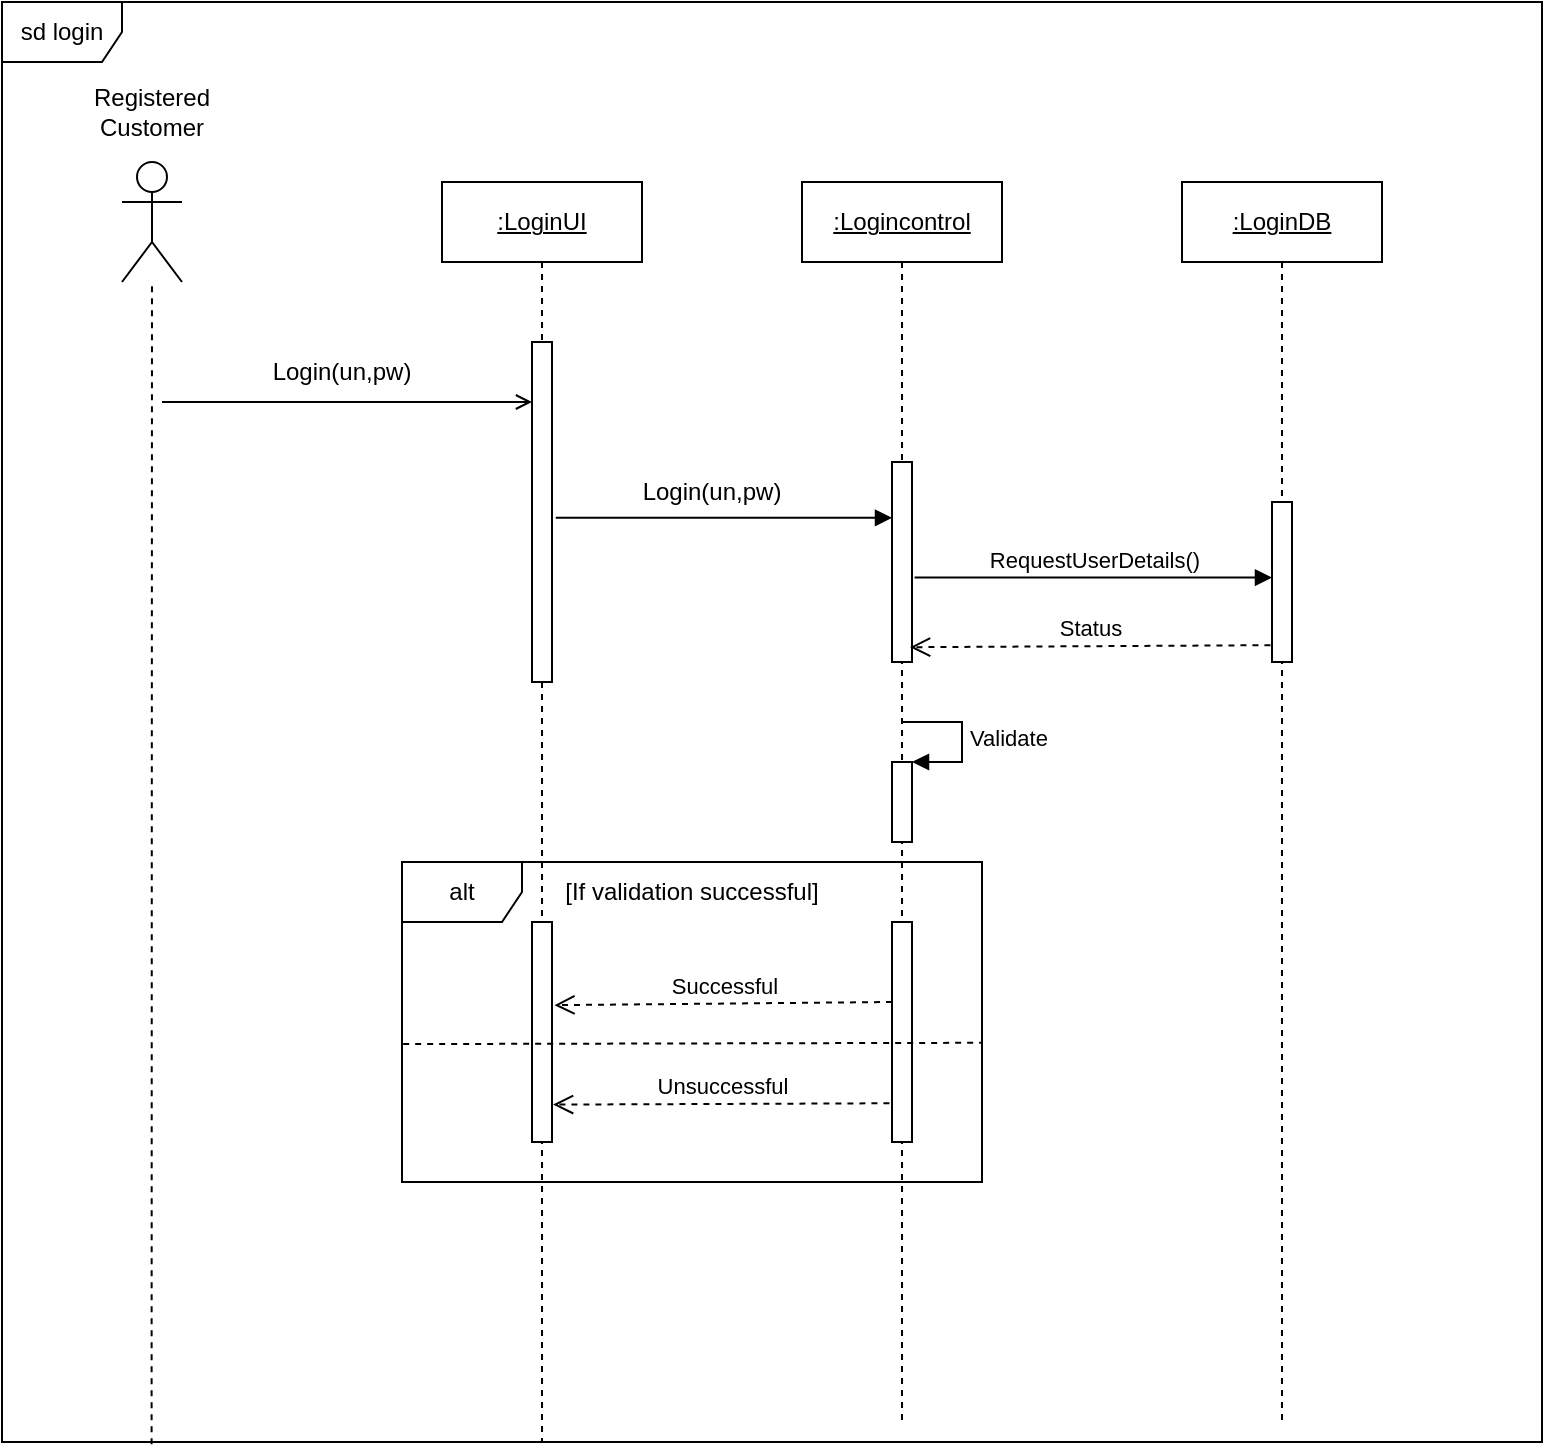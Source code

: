 <mxfile version="20.4.1" type="device"><diagram id="tun-b76oKxKS3L115JQl" name="Page-1"><mxGraphModel dx="1038" dy="571" grid="1" gridSize="10" guides="1" tooltips="1" connect="1" arrows="1" fold="1" page="1" pageScale="1" pageWidth="850" pageHeight="1100" math="0" shadow="0"><root><mxCell id="0"/><mxCell id="1" parent="0"/><mxCell id="cvyDELKTsBJ4fcWhPwcZ-1" value="" style="shape=umlActor;verticalLabelPosition=bottom;verticalAlign=top;html=1;" parent="1" vertex="1"><mxGeometry x="100" y="120" width="30" height="60" as="geometry"/></mxCell><mxCell id="cvyDELKTsBJ4fcWhPwcZ-2" value="" style="endArrow=none;html=1;rounded=0;dashed=1;" parent="1" target="cvyDELKTsBJ4fcWhPwcZ-1" edge="1"><mxGeometry width="50" height="50" relative="1" as="geometry"><mxPoint x="114.8" y="761.067" as="sourcePoint"/><mxPoint x="115" y="190" as="targetPoint"/></mxGeometry></mxCell><mxCell id="cvyDELKTsBJ4fcWhPwcZ-3" value="&lt;u&gt;:LoginUI&lt;/u&gt;" style="shape=umlLifeline;perimeter=lifelinePerimeter;whiteSpace=wrap;html=1;container=1;collapsible=0;recursiveResize=0;outlineConnect=0;" parent="1" vertex="1"><mxGeometry x="260" y="130" width="100" height="630" as="geometry"/></mxCell><mxCell id="cvyDELKTsBJ4fcWhPwcZ-8" value="" style="html=1;points=[];perimeter=orthogonalPerimeter;" parent="cvyDELKTsBJ4fcWhPwcZ-3" vertex="1"><mxGeometry x="45" y="80" width="10" height="170" as="geometry"/></mxCell><mxCell id="cvyDELKTsBJ4fcWhPwcZ-19" value="" style="html=1;points=[];perimeter=orthogonalPerimeter;" parent="cvyDELKTsBJ4fcWhPwcZ-3" vertex="1"><mxGeometry x="45" y="370" width="10" height="110" as="geometry"/></mxCell><mxCell id="cvyDELKTsBJ4fcWhPwcZ-4" value="&lt;u&gt;:Logincontrol&lt;/u&gt;" style="shape=umlLifeline;perimeter=lifelinePerimeter;whiteSpace=wrap;html=1;container=1;collapsible=0;recursiveResize=0;outlineConnect=0;" parent="1" vertex="1"><mxGeometry x="440" y="130" width="100" height="620" as="geometry"/></mxCell><mxCell id="cvyDELKTsBJ4fcWhPwcZ-11" value="" style="html=1;points=[];perimeter=orthogonalPerimeter;" parent="cvyDELKTsBJ4fcWhPwcZ-4" vertex="1"><mxGeometry x="45" y="140" width="10" height="100" as="geometry"/></mxCell><mxCell id="cvyDELKTsBJ4fcWhPwcZ-16" value="" style="html=1;points=[];perimeter=orthogonalPerimeter;" parent="cvyDELKTsBJ4fcWhPwcZ-4" vertex="1"><mxGeometry x="45" y="290" width="10" height="40" as="geometry"/></mxCell><mxCell id="cvyDELKTsBJ4fcWhPwcZ-17" value="Validate" style="edgeStyle=orthogonalEdgeStyle;html=1;align=left;spacingLeft=2;endArrow=block;rounded=0;entryX=1;entryY=0;" parent="cvyDELKTsBJ4fcWhPwcZ-4" target="cvyDELKTsBJ4fcWhPwcZ-16" edge="1"><mxGeometry relative="1" as="geometry"><mxPoint x="50" y="270" as="sourcePoint"/><Array as="points"><mxPoint x="80" y="270"/></Array></mxGeometry></mxCell><mxCell id="cvyDELKTsBJ4fcWhPwcZ-18" value="" style="html=1;points=[];perimeter=orthogonalPerimeter;" parent="cvyDELKTsBJ4fcWhPwcZ-4" vertex="1"><mxGeometry x="45" y="370" width="10" height="110" as="geometry"/></mxCell><mxCell id="cvyDELKTsBJ4fcWhPwcZ-20" value="Successful" style="html=1;verticalAlign=bottom;endArrow=open;dashed=1;endSize=8;rounded=0;entryX=1.124;entryY=0.378;entryDx=0;entryDy=0;entryPerimeter=0;" parent="cvyDELKTsBJ4fcWhPwcZ-4" target="cvyDELKTsBJ4fcWhPwcZ-19" edge="1"><mxGeometry relative="1" as="geometry"><mxPoint x="45" y="410" as="sourcePoint"/><mxPoint x="-35" y="410" as="targetPoint"/></mxGeometry></mxCell><mxCell id="cvyDELKTsBJ4fcWhPwcZ-5" value="&lt;u&gt;:LoginDB&lt;/u&gt;" style="shape=umlLifeline;perimeter=lifelinePerimeter;whiteSpace=wrap;html=1;container=1;collapsible=0;recursiveResize=0;outlineConnect=0;" parent="1" vertex="1"><mxGeometry x="630" y="130" width="100" height="620" as="geometry"/></mxCell><mxCell id="cvyDELKTsBJ4fcWhPwcZ-14" value="" style="html=1;points=[];perimeter=orthogonalPerimeter;" parent="cvyDELKTsBJ4fcWhPwcZ-5" vertex="1"><mxGeometry x="45" y="160" width="10" height="80" as="geometry"/></mxCell><mxCell id="cvyDELKTsBJ4fcWhPwcZ-6" value="Registered Customer" style="text;html=1;strokeColor=none;fillColor=none;align=center;verticalAlign=middle;whiteSpace=wrap;rounded=0;" parent="1" vertex="1"><mxGeometry x="85.0" y="80" width="60" height="30" as="geometry"/></mxCell><mxCell id="cvyDELKTsBJ4fcWhPwcZ-7" value="" style="endArrow=open;html=1;rounded=0;endFill=0;" parent="1" target="cvyDELKTsBJ4fcWhPwcZ-8" edge="1"><mxGeometry width="50" height="50" relative="1" as="geometry"><mxPoint x="120" y="240" as="sourcePoint"/><mxPoint x="230" y="240" as="targetPoint"/></mxGeometry></mxCell><mxCell id="cvyDELKTsBJ4fcWhPwcZ-9" value="Login(un,pw)" style="text;html=1;strokeColor=none;fillColor=none;align=center;verticalAlign=middle;whiteSpace=wrap;rounded=0;" parent="1" vertex="1"><mxGeometry x="180" y="210" width="60" height="30" as="geometry"/></mxCell><mxCell id="cvyDELKTsBJ4fcWhPwcZ-10" value="&lt;span style=&quot;color: rgba(0, 0, 0, 0); font-family: monospace; font-size: 0px; text-align: start; background-color: rgb(248, 249, 250);&quot;&gt;%3CmxGraphModel%3E%3Croot%3E%3CmxCell%20id%3D%220%22%2F%3E%3CmxCell%20id%3D%221%22%20parent%3D%220%22%2F%3E%3CmxCell%20id%3D%222%22%20value%3D%22Login(un%2Cpw)%22%20style%3D%22text%3Bhtml%3D1%3BstrokeColor%3Dnone%3BfillColor%3Dnone%3Balign%3Dcenter%3BverticalAlign%3Dmiddle%3BwhiteSpace%3Dwrap%3Brounded%3D0%3B%22%20vertex%3D%221%22%20parent%3D%221%22%3E%3CmxGeometry%20x%3D%22180%22%20y%3D%22210%22%20width%3D%2260%22%20height%3D%2230%22%20as%3D%22geometry%22%2F%3E%3C%2FmxCell%3E%3C%2Froot%3E%3C%2FmxGraphModel%3E&lt;/span&gt;&lt;span style=&quot;color: rgba(0, 0, 0, 0); font-family: monospace; font-size: 0px; text-align: start; background-color: rgb(248, 249, 250);&quot;&gt;%3CmxGraphModel%3E%3Croot%3E%3CmxCell%20id%3D%220%22%2F%3E%3CmxCell%20id%3D%221%22%20parent%3D%220%22%2F%3E%3CmxCell%20id%3D%222%22%20value%3D%22Login(un%2Cpw)%22%20style%3D%22text%3Bhtml%3D1%3BstrokeColor%3Dnone%3BfillColor%3Dnone%3Balign%3Dcenter%3BverticalAlign%3Dmiddle%3BwhiteSpace%3Dwrap%3Brounded%3D0%3B%22%20vertex%3D%221%22%20parent%3D%221%22%3E%3CmxGeometry%20x%3D%22180%22%20y%3D%22210%22%20width%3D%2260%22%20height%3D%2230%22%20as%3D%22geometry%22%2F%3E%3C%2FmxCell%3E%3C%2Froot%3E%3C%2FmxGraphModel%3E&lt;/span&gt;" style="html=1;verticalAlign=bottom;endArrow=block;rounded=0;exitX=1.188;exitY=0.517;exitDx=0;exitDy=0;exitPerimeter=0;" parent="1" source="cvyDELKTsBJ4fcWhPwcZ-8" target="cvyDELKTsBJ4fcWhPwcZ-11" edge="1"><mxGeometry width="80" relative="1" as="geometry"><mxPoint x="340" y="320" as="sourcePoint"/><mxPoint x="420" y="320" as="targetPoint"/></mxGeometry></mxCell><mxCell id="cvyDELKTsBJ4fcWhPwcZ-12" value="Login(un,pw)" style="text;html=1;strokeColor=none;fillColor=none;align=center;verticalAlign=middle;whiteSpace=wrap;rounded=0;" parent="1" vertex="1"><mxGeometry x="365" y="270" width="60" height="30" as="geometry"/></mxCell><mxCell id="cvyDELKTsBJ4fcWhPwcZ-13" value="RequestUserDetails()" style="html=1;verticalAlign=bottom;endArrow=block;rounded=0;exitX=1.129;exitY=0.578;exitDx=0;exitDy=0;exitPerimeter=0;" parent="1" source="cvyDELKTsBJ4fcWhPwcZ-11" target="cvyDELKTsBJ4fcWhPwcZ-14" edge="1"><mxGeometry width="80" relative="1" as="geometry"><mxPoint x="470" y="300" as="sourcePoint"/><mxPoint x="550" y="300" as="targetPoint"/></mxGeometry></mxCell><mxCell id="cvyDELKTsBJ4fcWhPwcZ-15" value="Status" style="html=1;verticalAlign=bottom;endArrow=open;dashed=1;endSize=8;rounded=0;exitX=-0.078;exitY=0.895;exitDx=0;exitDy=0;exitPerimeter=0;entryX=0.904;entryY=0.926;entryDx=0;entryDy=0;entryPerimeter=0;" parent="1" source="cvyDELKTsBJ4fcWhPwcZ-14" target="cvyDELKTsBJ4fcWhPwcZ-11" edge="1"><mxGeometry relative="1" as="geometry"><mxPoint x="590" y="310" as="sourcePoint"/><mxPoint x="510" y="310" as="targetPoint"/></mxGeometry></mxCell><mxCell id="cvyDELKTsBJ4fcWhPwcZ-21" value="Unsuccessful" style="html=1;verticalAlign=bottom;endArrow=open;dashed=1;endSize=8;rounded=0;entryX=1.053;entryY=0.83;entryDx=0;entryDy=0;entryPerimeter=0;exitX=-0.129;exitY=0.824;exitDx=0;exitDy=0;exitPerimeter=0;" parent="1" source="cvyDELKTsBJ4fcWhPwcZ-18" target="cvyDELKTsBJ4fcWhPwcZ-19" edge="1"><mxGeometry relative="1" as="geometry"><mxPoint x="495" y="550" as="sourcePoint"/><mxPoint x="327.2" y="551.36" as="targetPoint"/></mxGeometry></mxCell><mxCell id="cvyDELKTsBJ4fcWhPwcZ-22" value="alt" style="shape=umlFrame;whiteSpace=wrap;html=1;" parent="1" vertex="1"><mxGeometry x="240" y="470" width="290" height="160" as="geometry"/></mxCell><mxCell id="cvyDELKTsBJ4fcWhPwcZ-23" value="[If validation successful]" style="text;html=1;strokeColor=none;fillColor=none;align=center;verticalAlign=middle;whiteSpace=wrap;rounded=0;" parent="1" vertex="1"><mxGeometry x="295" y="470" width="180" height="30" as="geometry"/></mxCell><mxCell id="cvyDELKTsBJ4fcWhPwcZ-25" value="" style="endArrow=none;html=1;rounded=0;exitX=0.002;exitY=0.569;exitDx=0;exitDy=0;exitPerimeter=0;entryX=1;entryY=0.565;entryDx=0;entryDy=0;entryPerimeter=0;dashed=1;" parent="1" source="cvyDELKTsBJ4fcWhPwcZ-22" target="cvyDELKTsBJ4fcWhPwcZ-22" edge="1"><mxGeometry width="50" height="50" relative="1" as="geometry"><mxPoint x="350" y="560" as="sourcePoint"/><mxPoint x="400" y="510" as="targetPoint"/></mxGeometry></mxCell><mxCell id="KPJjLy0PeQ80Ow7_SDCe-1" value="sd login" style="shape=umlFrame;whiteSpace=wrap;html=1;" vertex="1" parent="1"><mxGeometry x="40" y="40" width="770" height="720" as="geometry"/></mxCell></root></mxGraphModel></diagram></mxfile>